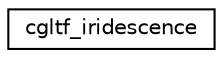 digraph "Graphical Class Hierarchy"
{
 // LATEX_PDF_SIZE
  edge [fontname="Helvetica",fontsize="10",labelfontname="Helvetica",labelfontsize="10"];
  node [fontname="Helvetica",fontsize="10",shape=record];
  rankdir="LR";
  Node0 [label="cgltf_iridescence",height=0.2,width=0.4,color="black", fillcolor="white", style="filled",URL="$structcgltf__iridescence.html",tooltip=" "];
}
